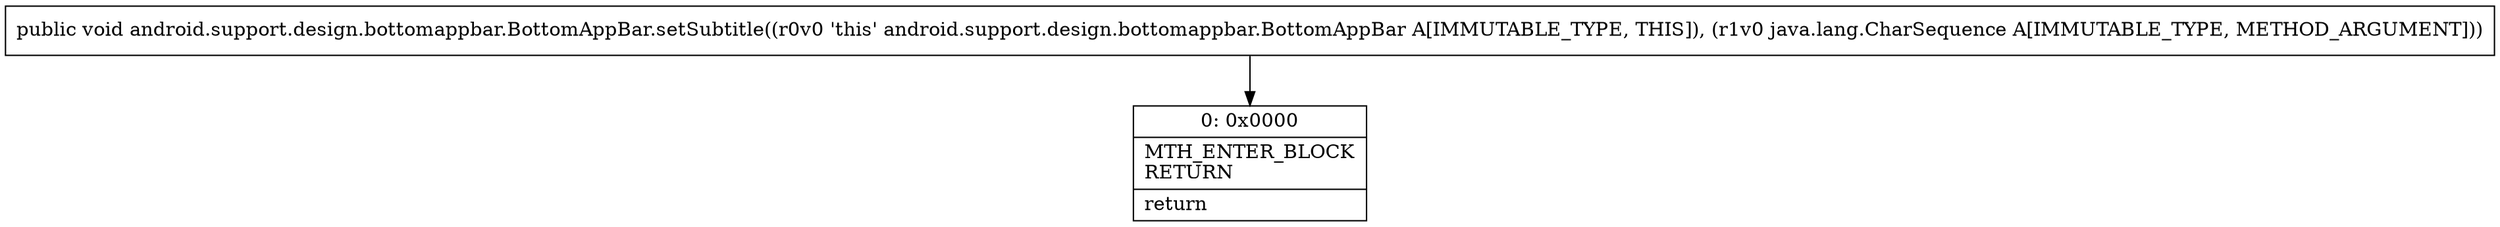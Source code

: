 digraph "CFG forandroid.support.design.bottomappbar.BottomAppBar.setSubtitle(Ljava\/lang\/CharSequence;)V" {
Node_0 [shape=record,label="{0\:\ 0x0000|MTH_ENTER_BLOCK\lRETURN\l|return\l}"];
MethodNode[shape=record,label="{public void android.support.design.bottomappbar.BottomAppBar.setSubtitle((r0v0 'this' android.support.design.bottomappbar.BottomAppBar A[IMMUTABLE_TYPE, THIS]), (r1v0 java.lang.CharSequence A[IMMUTABLE_TYPE, METHOD_ARGUMENT])) }"];
MethodNode -> Node_0;
}

